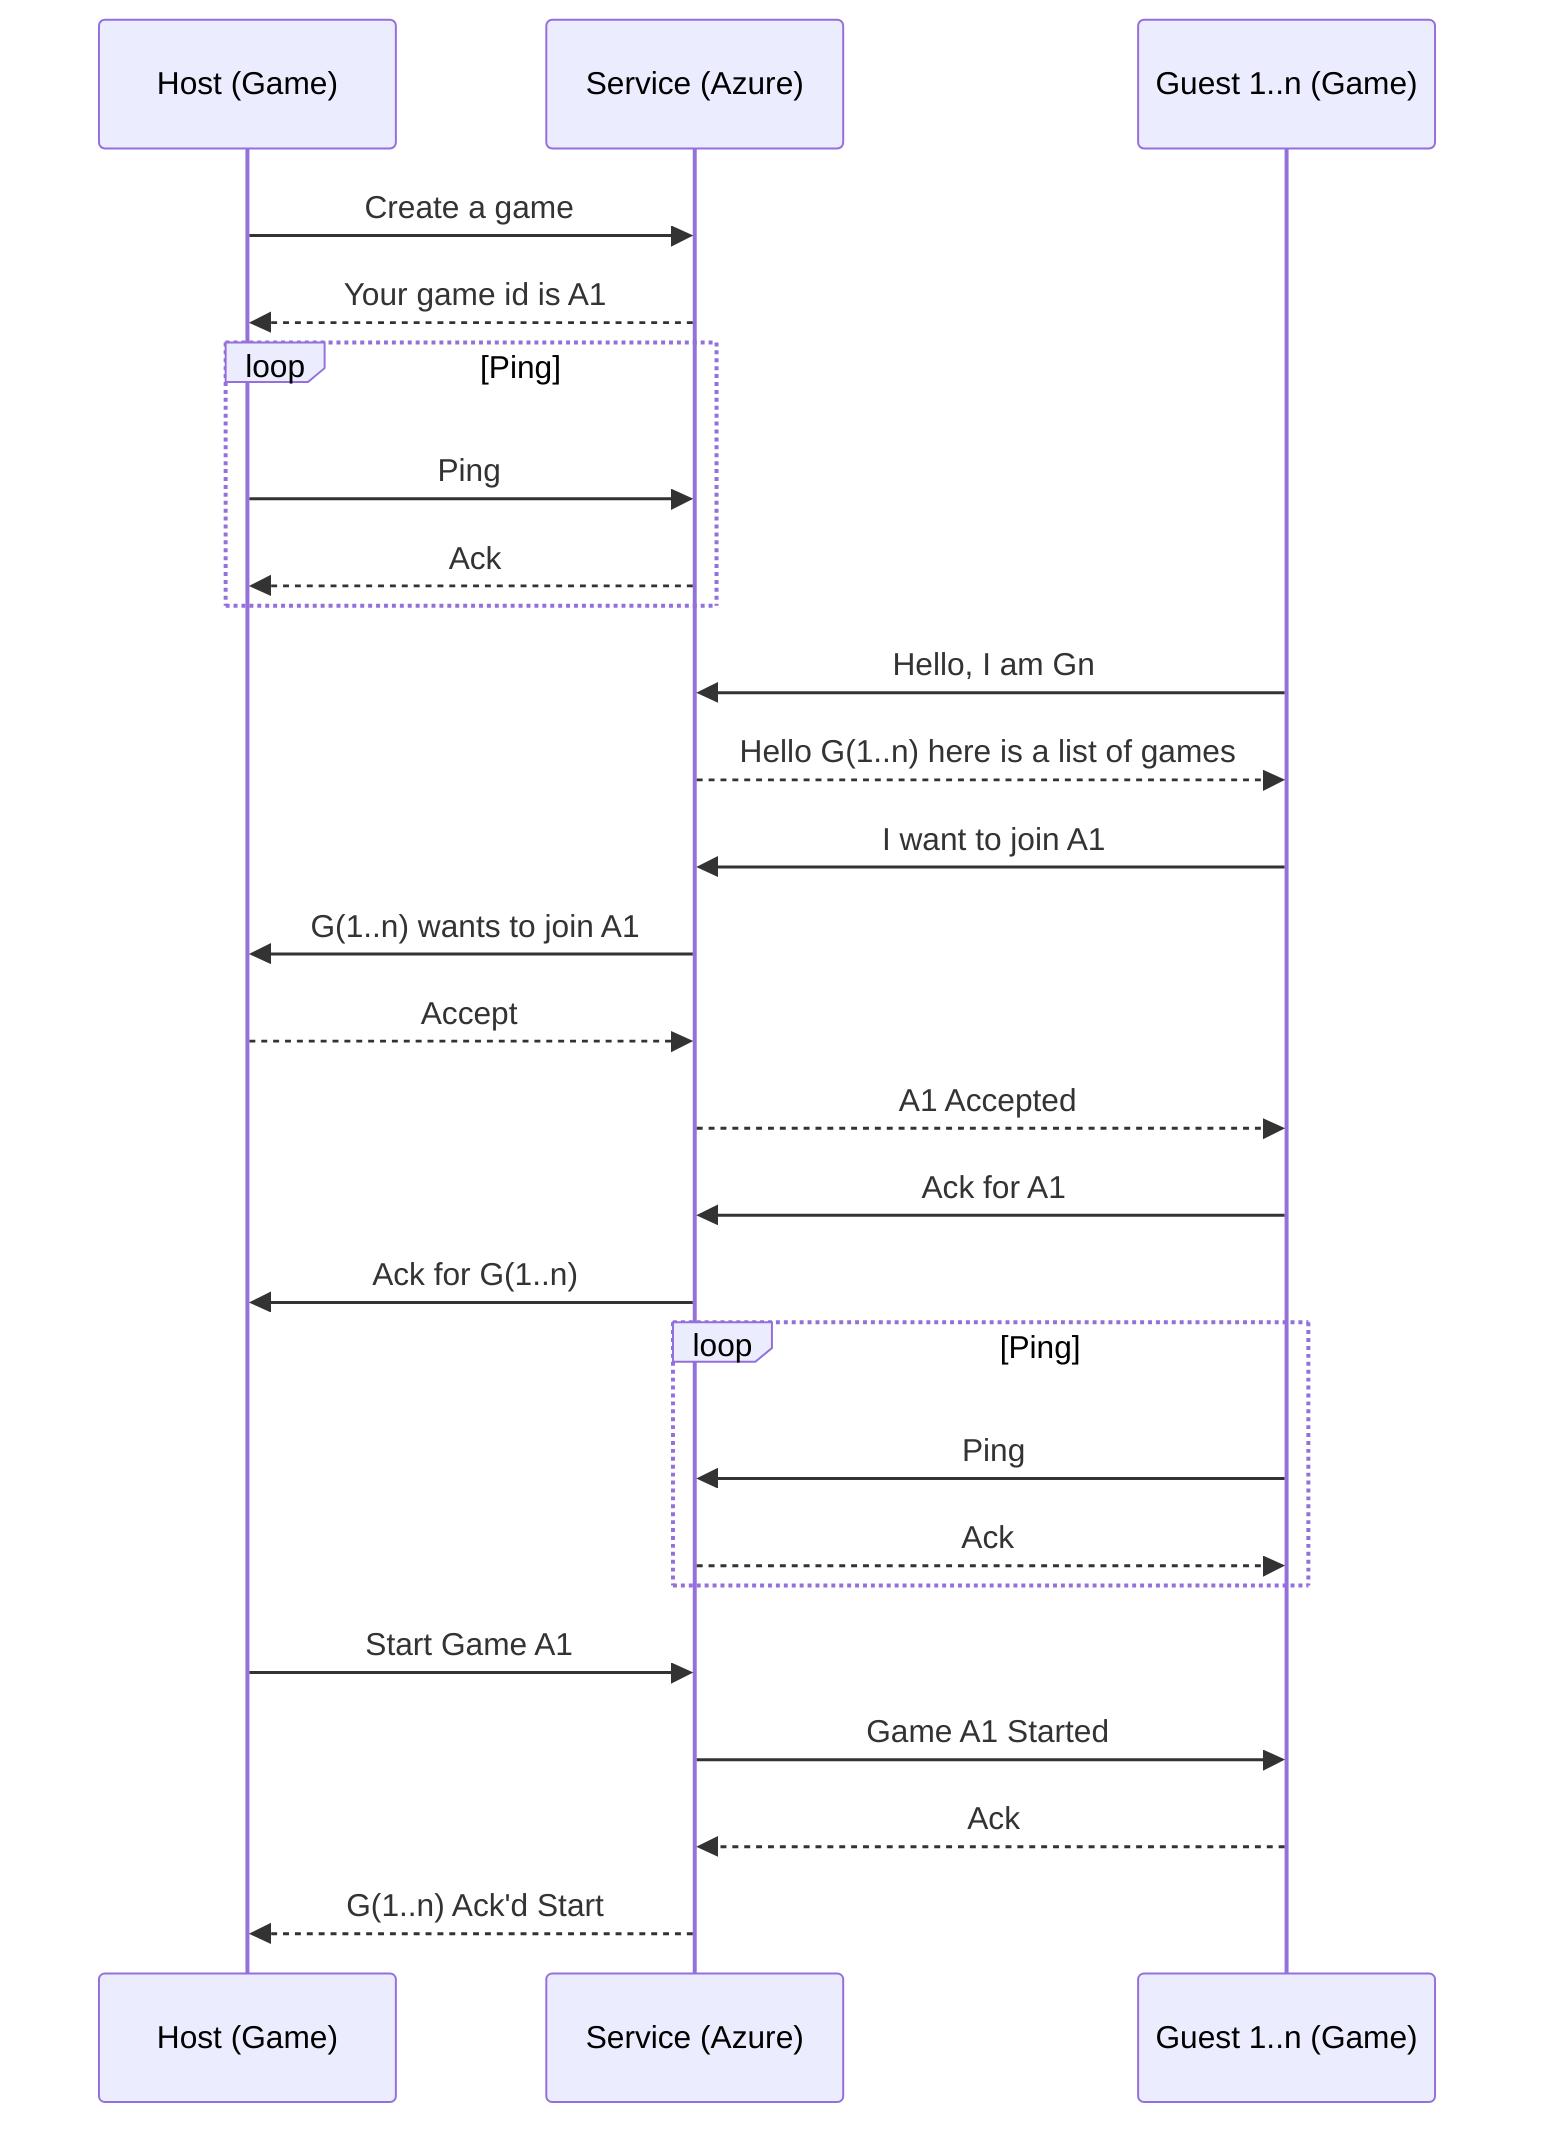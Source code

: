 sequenceDiagram
    participant h as Host (Game)
    participant s as Service (Azure)
    participant g as Guest 1..n (Game)
    h->>s: Create a game
    s-->>h: Your game id is A1
    loop Ping
        h->>s: Ping
        s-->>h: Ack
    end
    g->>s: Hello, I am Gn
    s-->>g: Hello G(1..n) here is a list of games
    g->>s: I want to join A1
    s->>h: G(1..n) wants to join A1
    h-->>s: Accept
    s-->>g: A1 Accepted
    g->>s: Ack for A1
    s->>h: Ack for G(1..n)
    loop Ping
        g->>s: Ping
        s-->>g: Ack
    end
    h->>s: Start Game A1
    s->>g: Game A1 Started
    g-->>s: Ack
    s-->>h: G(1..n) Ack'd Start